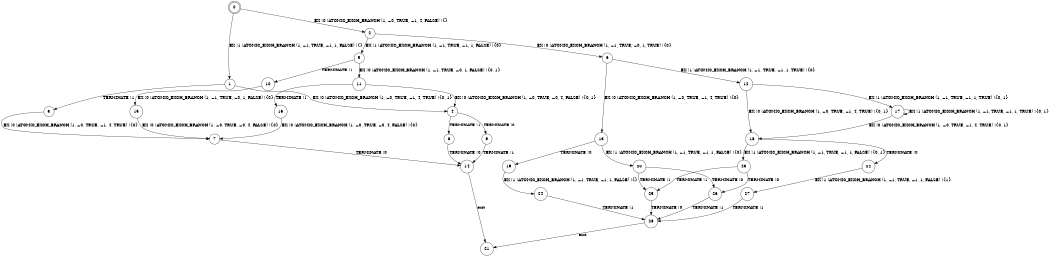digraph BCG {
size = "7, 10.5";
center = TRUE;
node [shape = circle];
0 [peripheries = 2];
0 -> 1 [label = "EX !1 !ATOMIC_EXCH_BRANCH (1, +1, TRUE, +1, 1, FALSE) !{}"];
0 -> 2 [label = "EX !0 !ATOMIC_EXCH_BRANCH (1, +0, TRUE, +1, 4, FALSE) !{}"];
1 -> 3 [label = "TERMINATE !1"];
1 -> 4 [label = "EX !0 !ATOMIC_EXCH_BRANCH (1, +0, TRUE, +1, 4, TRUE) !{0, 1}"];
2 -> 5 [label = "EX !1 !ATOMIC_EXCH_BRANCH (1, +1, TRUE, +1, 1, FALSE) !{0}"];
2 -> 6 [label = "EX !0 !ATOMIC_EXCH_BRANCH (1, +1, TRUE, +0, 1, TRUE) !{0}"];
3 -> 7 [label = "EX !0 !ATOMIC_EXCH_BRANCH (1, +0, TRUE, +1, 4, TRUE) !{0}"];
4 -> 8 [label = "TERMINATE !1"];
4 -> 9 [label = "TERMINATE !0"];
5 -> 10 [label = "TERMINATE !1"];
5 -> 11 [label = "EX !0 !ATOMIC_EXCH_BRANCH (1, +1, TRUE, +0, 1, FALSE) !{0, 1}"];
6 -> 12 [label = "EX !1 !ATOMIC_EXCH_BRANCH (1, +1, TRUE, +1, 1, TRUE) !{0}"];
6 -> 13 [label = "EX !0 !ATOMIC_EXCH_BRANCH (1, +0, TRUE, +1, 4, TRUE) !{0}"];
7 -> 14 [label = "TERMINATE !0"];
8 -> 14 [label = "TERMINATE !0"];
9 -> 14 [label = "TERMINATE !1"];
10 -> 15 [label = "EX !0 !ATOMIC_EXCH_BRANCH (1, +1, TRUE, +0, 1, FALSE) !{0}"];
11 -> 16 [label = "TERMINATE !1"];
11 -> 4 [label = "EX !0 !ATOMIC_EXCH_BRANCH (1, +0, TRUE, +0, 4, FALSE) !{0, 1}"];
12 -> 17 [label = "EX !1 !ATOMIC_EXCH_BRANCH (1, +1, TRUE, +1, 1, TRUE) !{0, 1}"];
12 -> 18 [label = "EX !0 !ATOMIC_EXCH_BRANCH (1, +0, TRUE, +1, 4, TRUE) !{0, 1}"];
13 -> 19 [label = "TERMINATE !0"];
13 -> 20 [label = "EX !1 !ATOMIC_EXCH_BRANCH (1, +1, TRUE, +1, 1, FALSE) !{0}"];
14 -> 21 [label = "exit"];
15 -> 7 [label = "EX !0 !ATOMIC_EXCH_BRANCH (1, +0, TRUE, +0, 4, FALSE) !{0}"];
16 -> 7 [label = "EX !0 !ATOMIC_EXCH_BRANCH (1, +0, TRUE, +0, 4, FALSE) !{0}"];
17 -> 17 [label = "EX !1 !ATOMIC_EXCH_BRANCH (1, +1, TRUE, +1, 1, TRUE) !{0, 1}"];
17 -> 18 [label = "EX !0 !ATOMIC_EXCH_BRANCH (1, +0, TRUE, +1, 4, TRUE) !{0, 1}"];
18 -> 22 [label = "TERMINATE !0"];
18 -> 23 [label = "EX !1 !ATOMIC_EXCH_BRANCH (1, +1, TRUE, +1, 1, FALSE) !{0, 1}"];
19 -> 24 [label = "EX !1 !ATOMIC_EXCH_BRANCH (1, +1, TRUE, +1, 1, FALSE) !{}"];
20 -> 25 [label = "TERMINATE !1"];
20 -> 26 [label = "TERMINATE !0"];
22 -> 27 [label = "EX !1 !ATOMIC_EXCH_BRANCH (1, +1, TRUE, +1, 1, FALSE) !{1}"];
23 -> 25 [label = "TERMINATE !1"];
23 -> 26 [label = "TERMINATE !0"];
24 -> 28 [label = "TERMINATE !1"];
25 -> 28 [label = "TERMINATE !0"];
26 -> 28 [label = "TERMINATE !1"];
27 -> 28 [label = "TERMINATE !1"];
28 -> 21 [label = "exit"];
}
